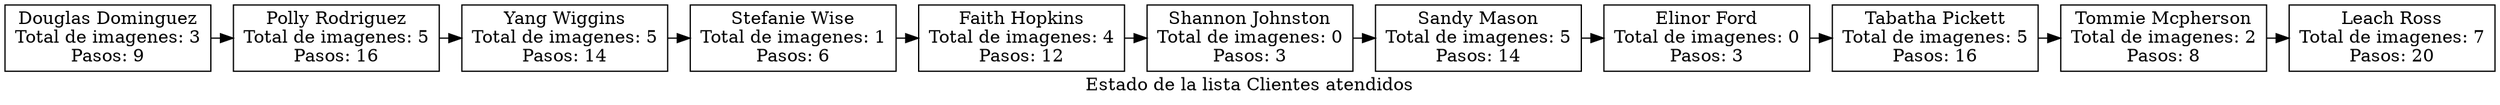 digraph G{
label="Estado de la lista Clientes atendidos";
node[shape=box];
n1283928880[label="Douglas Dominguez
Total de imagenes: 3
Pasos: 9"];
n295530567[label="Polly Rodriguez
Total de imagenes: 5
Pasos: 16"];
n2003749087[label="Yang Wiggins
Total de imagenes: 5
Pasos: 14"];
n1324119927[label="Stefanie Wise
Total de imagenes: 1
Pasos: 6"];
n990368553[label="Faith Hopkins
Total de imagenes: 4
Pasos: 12"];
n1096979270[label="Shannon Johnston
Total de imagenes: 0
Pasos: 3"];
n1078694789[label="Sandy Mason
Total de imagenes: 5
Pasos: 14"];
n1831932724[label="Elinor Ford
Total de imagenes: 0
Pasos: 3"];
n1747585824[label="Tabatha Pickett
Total de imagenes: 5
Pasos: 16"];
n1023892928[label="Tommie Mcpherson
Total de imagenes: 2
Pasos: 8"];
n558638686[label="Leach Ross
Total de imagenes: 7
Pasos: 20"];

{rank=same;
n1283928880->n295530567;
n295530567->n2003749087;
n2003749087->n1324119927;
n1324119927->n990368553;
n990368553->n1096979270;
n1096979270->n1078694789;
n1078694789->n1831932724;
n1831932724->n1747585824;
n1747585824->n1023892928;
n1023892928->n558638686;

}
}